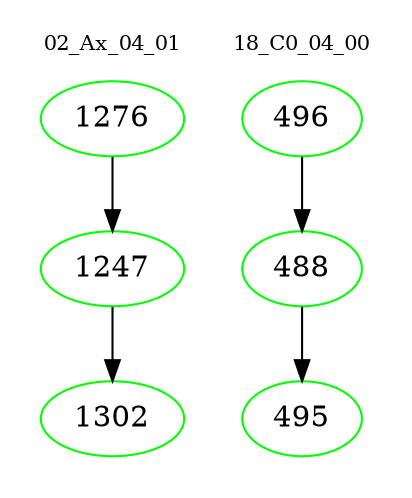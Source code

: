 digraph{
subgraph cluster_0 {
color = white
label = "02_Ax_04_01";
fontsize=10;
T0_1276 [label="1276", color="green"]
T0_1276 -> T0_1247 [color="black"]
T0_1247 [label="1247", color="green"]
T0_1247 -> T0_1302 [color="black"]
T0_1302 [label="1302", color="green"]
}
subgraph cluster_1 {
color = white
label = "18_C0_04_00";
fontsize=10;
T1_496 [label="496", color="green"]
T1_496 -> T1_488 [color="black"]
T1_488 [label="488", color="green"]
T1_488 -> T1_495 [color="black"]
T1_495 [label="495", color="green"]
}
}
